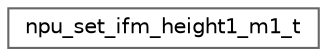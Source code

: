 digraph "Graphical Class Hierarchy"
{
 // LATEX_PDF_SIZE
  bgcolor="transparent";
  edge [fontname=Helvetica,fontsize=10,labelfontname=Helvetica,labelfontsize=10];
  node [fontname=Helvetica,fontsize=10,shape=box,height=0.2,width=0.4];
  rankdir="LR";
  Node0 [id="Node000000",label="npu_set_ifm_height1_m1_t",height=0.2,width=0.4,color="grey40", fillcolor="white", style="filled",URL="$structnpu__set__ifm__height1__m1__t.html",tooltip=" "];
}
